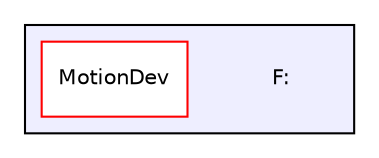 digraph "F:" {
  compound=true
  node [ fontsize="10", fontname="Helvetica"];
  edge [ labelfontsize="10", labelfontname="Helvetica"];
  subgraph clusterdir_3a581ba30d25676e4b797b1f96d53b45 {
    graph [ bgcolor="#eeeeff", pencolor="black", label="" URL="dir_3a581ba30d25676e4b797b1f96d53b45.html"];
    dir_3a581ba30d25676e4b797b1f96d53b45 [shape=plaintext label="F:"];
    dir_6663cb40ff6a6f6119578196c88a3a60 [shape=box label="MotionDev" color="red" fillcolor="white" style="filled" URL="dir_6663cb40ff6a6f6119578196c88a3a60.html"];
  }
}
